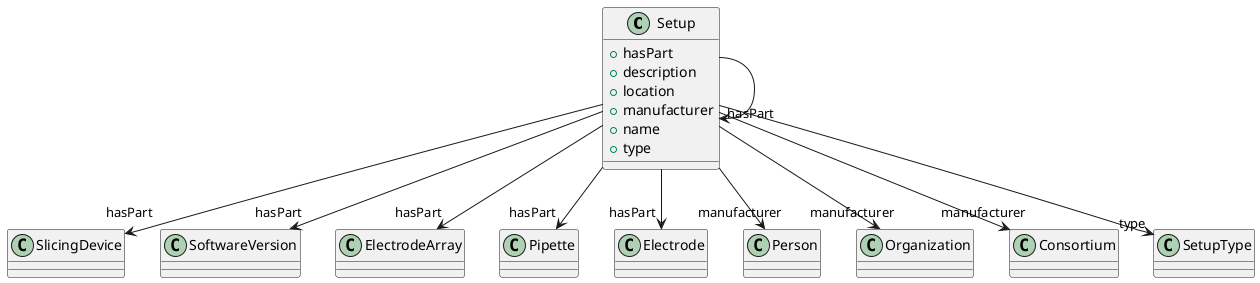 @startuml
class Setup {
+hasPart
+description
+location
+manufacturer
+name
+type

}
Setup -d-> "hasPart" SlicingDevice
Setup -d-> "hasPart" Setup
Setup -d-> "hasPart" SoftwareVersion
Setup -d-> "hasPart" ElectrodeArray
Setup -d-> "hasPart" Pipette
Setup -d-> "hasPart" Electrode
Setup -d-> "manufacturer" Person
Setup -d-> "manufacturer" Organization
Setup -d-> "manufacturer" Consortium
Setup -d-> "type" SetupType

@enduml